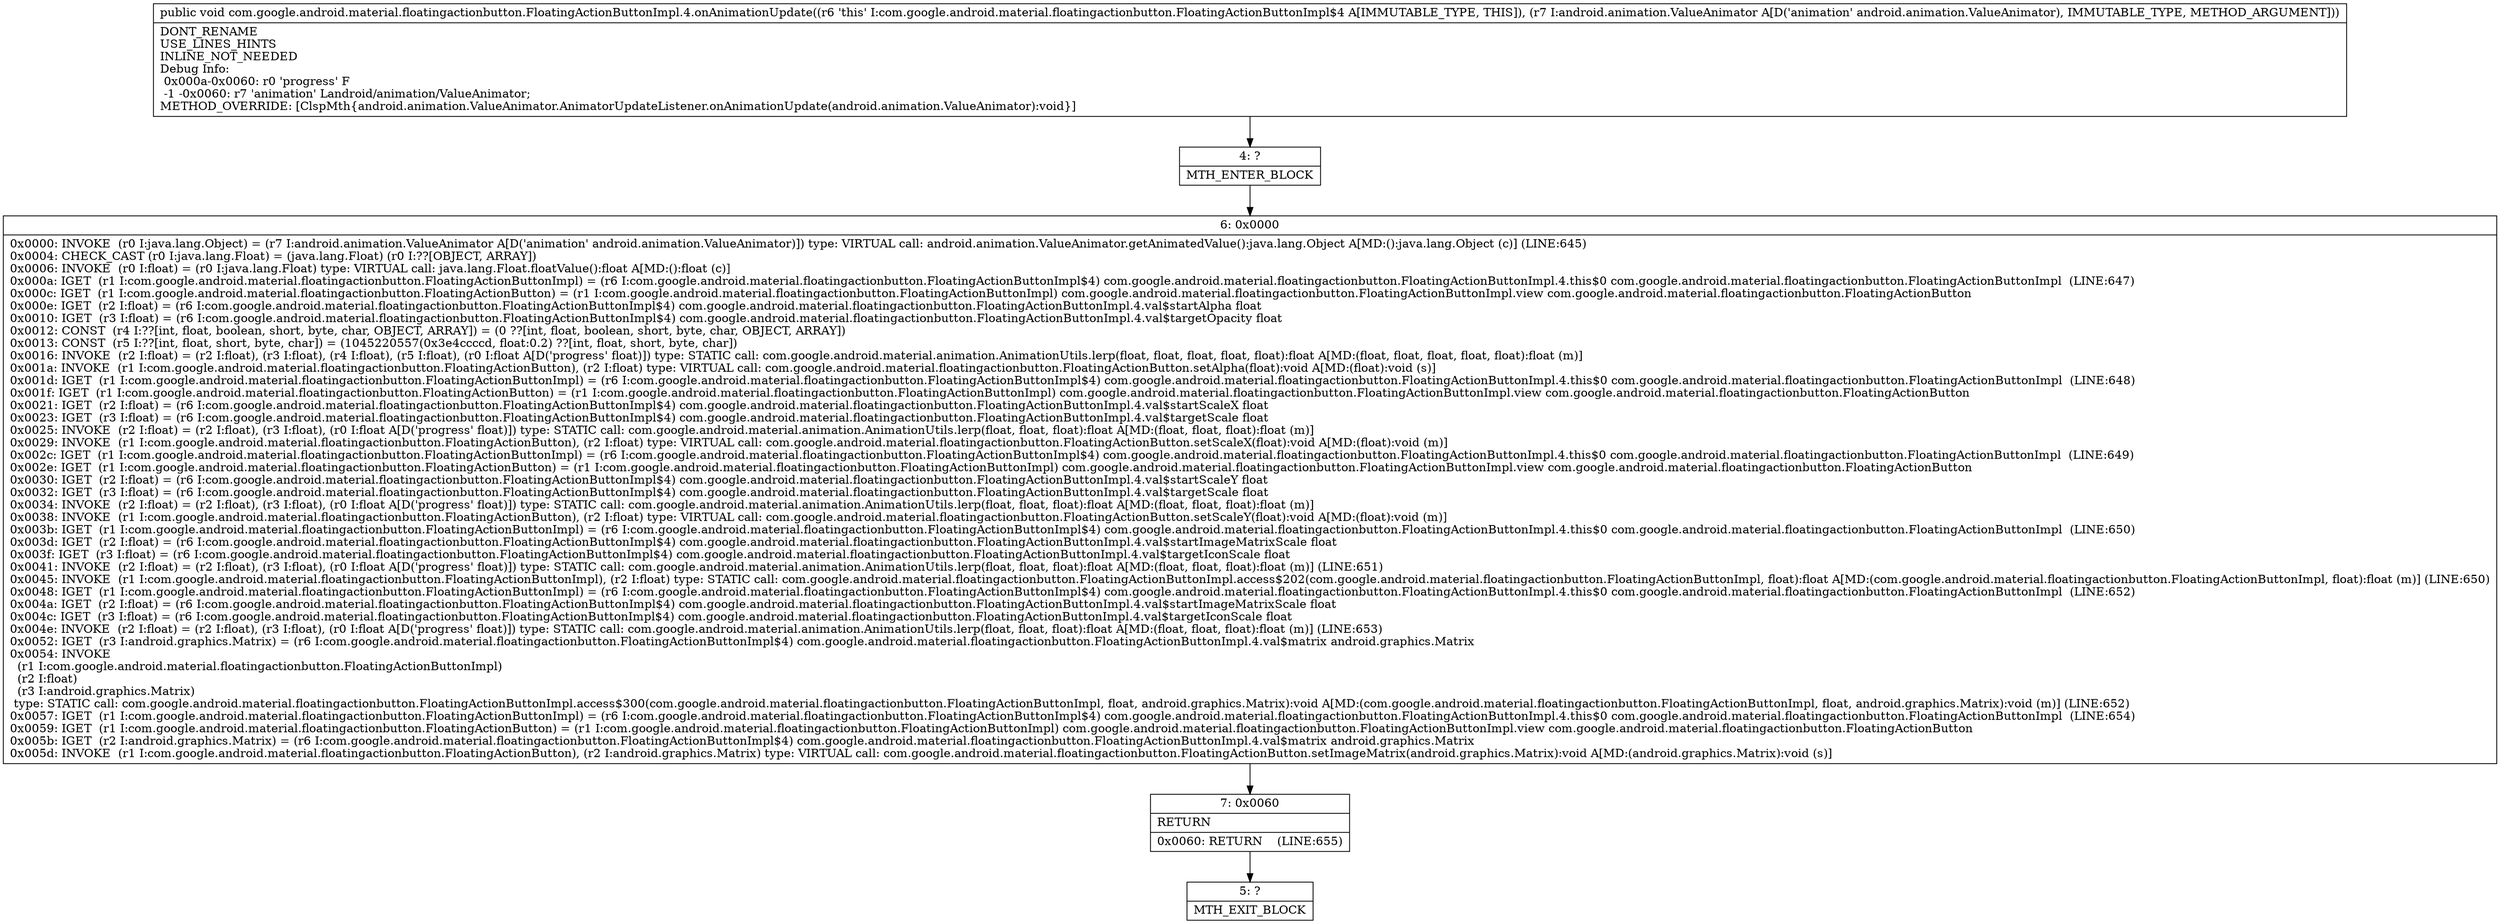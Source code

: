 digraph "CFG forcom.google.android.material.floatingactionbutton.FloatingActionButtonImpl.4.onAnimationUpdate(Landroid\/animation\/ValueAnimator;)V" {
Node_4 [shape=record,label="{4\:\ ?|MTH_ENTER_BLOCK\l}"];
Node_6 [shape=record,label="{6\:\ 0x0000|0x0000: INVOKE  (r0 I:java.lang.Object) = (r7 I:android.animation.ValueAnimator A[D('animation' android.animation.ValueAnimator)]) type: VIRTUAL call: android.animation.ValueAnimator.getAnimatedValue():java.lang.Object A[MD:():java.lang.Object (c)] (LINE:645)\l0x0004: CHECK_CAST (r0 I:java.lang.Float) = (java.lang.Float) (r0 I:??[OBJECT, ARRAY]) \l0x0006: INVOKE  (r0 I:float) = (r0 I:java.lang.Float) type: VIRTUAL call: java.lang.Float.floatValue():float A[MD:():float (c)]\l0x000a: IGET  (r1 I:com.google.android.material.floatingactionbutton.FloatingActionButtonImpl) = (r6 I:com.google.android.material.floatingactionbutton.FloatingActionButtonImpl$4) com.google.android.material.floatingactionbutton.FloatingActionButtonImpl.4.this$0 com.google.android.material.floatingactionbutton.FloatingActionButtonImpl  (LINE:647)\l0x000c: IGET  (r1 I:com.google.android.material.floatingactionbutton.FloatingActionButton) = (r1 I:com.google.android.material.floatingactionbutton.FloatingActionButtonImpl) com.google.android.material.floatingactionbutton.FloatingActionButtonImpl.view com.google.android.material.floatingactionbutton.FloatingActionButton \l0x000e: IGET  (r2 I:float) = (r6 I:com.google.android.material.floatingactionbutton.FloatingActionButtonImpl$4) com.google.android.material.floatingactionbutton.FloatingActionButtonImpl.4.val$startAlpha float \l0x0010: IGET  (r3 I:float) = (r6 I:com.google.android.material.floatingactionbutton.FloatingActionButtonImpl$4) com.google.android.material.floatingactionbutton.FloatingActionButtonImpl.4.val$targetOpacity float \l0x0012: CONST  (r4 I:??[int, float, boolean, short, byte, char, OBJECT, ARRAY]) = (0 ??[int, float, boolean, short, byte, char, OBJECT, ARRAY]) \l0x0013: CONST  (r5 I:??[int, float, short, byte, char]) = (1045220557(0x3e4ccccd, float:0.2) ??[int, float, short, byte, char]) \l0x0016: INVOKE  (r2 I:float) = (r2 I:float), (r3 I:float), (r4 I:float), (r5 I:float), (r0 I:float A[D('progress' float)]) type: STATIC call: com.google.android.material.animation.AnimationUtils.lerp(float, float, float, float, float):float A[MD:(float, float, float, float, float):float (m)]\l0x001a: INVOKE  (r1 I:com.google.android.material.floatingactionbutton.FloatingActionButton), (r2 I:float) type: VIRTUAL call: com.google.android.material.floatingactionbutton.FloatingActionButton.setAlpha(float):void A[MD:(float):void (s)]\l0x001d: IGET  (r1 I:com.google.android.material.floatingactionbutton.FloatingActionButtonImpl) = (r6 I:com.google.android.material.floatingactionbutton.FloatingActionButtonImpl$4) com.google.android.material.floatingactionbutton.FloatingActionButtonImpl.4.this$0 com.google.android.material.floatingactionbutton.FloatingActionButtonImpl  (LINE:648)\l0x001f: IGET  (r1 I:com.google.android.material.floatingactionbutton.FloatingActionButton) = (r1 I:com.google.android.material.floatingactionbutton.FloatingActionButtonImpl) com.google.android.material.floatingactionbutton.FloatingActionButtonImpl.view com.google.android.material.floatingactionbutton.FloatingActionButton \l0x0021: IGET  (r2 I:float) = (r6 I:com.google.android.material.floatingactionbutton.FloatingActionButtonImpl$4) com.google.android.material.floatingactionbutton.FloatingActionButtonImpl.4.val$startScaleX float \l0x0023: IGET  (r3 I:float) = (r6 I:com.google.android.material.floatingactionbutton.FloatingActionButtonImpl$4) com.google.android.material.floatingactionbutton.FloatingActionButtonImpl.4.val$targetScale float \l0x0025: INVOKE  (r2 I:float) = (r2 I:float), (r3 I:float), (r0 I:float A[D('progress' float)]) type: STATIC call: com.google.android.material.animation.AnimationUtils.lerp(float, float, float):float A[MD:(float, float, float):float (m)]\l0x0029: INVOKE  (r1 I:com.google.android.material.floatingactionbutton.FloatingActionButton), (r2 I:float) type: VIRTUAL call: com.google.android.material.floatingactionbutton.FloatingActionButton.setScaleX(float):void A[MD:(float):void (m)]\l0x002c: IGET  (r1 I:com.google.android.material.floatingactionbutton.FloatingActionButtonImpl) = (r6 I:com.google.android.material.floatingactionbutton.FloatingActionButtonImpl$4) com.google.android.material.floatingactionbutton.FloatingActionButtonImpl.4.this$0 com.google.android.material.floatingactionbutton.FloatingActionButtonImpl  (LINE:649)\l0x002e: IGET  (r1 I:com.google.android.material.floatingactionbutton.FloatingActionButton) = (r1 I:com.google.android.material.floatingactionbutton.FloatingActionButtonImpl) com.google.android.material.floatingactionbutton.FloatingActionButtonImpl.view com.google.android.material.floatingactionbutton.FloatingActionButton \l0x0030: IGET  (r2 I:float) = (r6 I:com.google.android.material.floatingactionbutton.FloatingActionButtonImpl$4) com.google.android.material.floatingactionbutton.FloatingActionButtonImpl.4.val$startScaleY float \l0x0032: IGET  (r3 I:float) = (r6 I:com.google.android.material.floatingactionbutton.FloatingActionButtonImpl$4) com.google.android.material.floatingactionbutton.FloatingActionButtonImpl.4.val$targetScale float \l0x0034: INVOKE  (r2 I:float) = (r2 I:float), (r3 I:float), (r0 I:float A[D('progress' float)]) type: STATIC call: com.google.android.material.animation.AnimationUtils.lerp(float, float, float):float A[MD:(float, float, float):float (m)]\l0x0038: INVOKE  (r1 I:com.google.android.material.floatingactionbutton.FloatingActionButton), (r2 I:float) type: VIRTUAL call: com.google.android.material.floatingactionbutton.FloatingActionButton.setScaleY(float):void A[MD:(float):void (m)]\l0x003b: IGET  (r1 I:com.google.android.material.floatingactionbutton.FloatingActionButtonImpl) = (r6 I:com.google.android.material.floatingactionbutton.FloatingActionButtonImpl$4) com.google.android.material.floatingactionbutton.FloatingActionButtonImpl.4.this$0 com.google.android.material.floatingactionbutton.FloatingActionButtonImpl  (LINE:650)\l0x003d: IGET  (r2 I:float) = (r6 I:com.google.android.material.floatingactionbutton.FloatingActionButtonImpl$4) com.google.android.material.floatingactionbutton.FloatingActionButtonImpl.4.val$startImageMatrixScale float \l0x003f: IGET  (r3 I:float) = (r6 I:com.google.android.material.floatingactionbutton.FloatingActionButtonImpl$4) com.google.android.material.floatingactionbutton.FloatingActionButtonImpl.4.val$targetIconScale float \l0x0041: INVOKE  (r2 I:float) = (r2 I:float), (r3 I:float), (r0 I:float A[D('progress' float)]) type: STATIC call: com.google.android.material.animation.AnimationUtils.lerp(float, float, float):float A[MD:(float, float, float):float (m)] (LINE:651)\l0x0045: INVOKE  (r1 I:com.google.android.material.floatingactionbutton.FloatingActionButtonImpl), (r2 I:float) type: STATIC call: com.google.android.material.floatingactionbutton.FloatingActionButtonImpl.access$202(com.google.android.material.floatingactionbutton.FloatingActionButtonImpl, float):float A[MD:(com.google.android.material.floatingactionbutton.FloatingActionButtonImpl, float):float (m)] (LINE:650)\l0x0048: IGET  (r1 I:com.google.android.material.floatingactionbutton.FloatingActionButtonImpl) = (r6 I:com.google.android.material.floatingactionbutton.FloatingActionButtonImpl$4) com.google.android.material.floatingactionbutton.FloatingActionButtonImpl.4.this$0 com.google.android.material.floatingactionbutton.FloatingActionButtonImpl  (LINE:652)\l0x004a: IGET  (r2 I:float) = (r6 I:com.google.android.material.floatingactionbutton.FloatingActionButtonImpl$4) com.google.android.material.floatingactionbutton.FloatingActionButtonImpl.4.val$startImageMatrixScale float \l0x004c: IGET  (r3 I:float) = (r6 I:com.google.android.material.floatingactionbutton.FloatingActionButtonImpl$4) com.google.android.material.floatingactionbutton.FloatingActionButtonImpl.4.val$targetIconScale float \l0x004e: INVOKE  (r2 I:float) = (r2 I:float), (r3 I:float), (r0 I:float A[D('progress' float)]) type: STATIC call: com.google.android.material.animation.AnimationUtils.lerp(float, float, float):float A[MD:(float, float, float):float (m)] (LINE:653)\l0x0052: IGET  (r3 I:android.graphics.Matrix) = (r6 I:com.google.android.material.floatingactionbutton.FloatingActionButtonImpl$4) com.google.android.material.floatingactionbutton.FloatingActionButtonImpl.4.val$matrix android.graphics.Matrix \l0x0054: INVOKE  \l  (r1 I:com.google.android.material.floatingactionbutton.FloatingActionButtonImpl)\l  (r2 I:float)\l  (r3 I:android.graphics.Matrix)\l type: STATIC call: com.google.android.material.floatingactionbutton.FloatingActionButtonImpl.access$300(com.google.android.material.floatingactionbutton.FloatingActionButtonImpl, float, android.graphics.Matrix):void A[MD:(com.google.android.material.floatingactionbutton.FloatingActionButtonImpl, float, android.graphics.Matrix):void (m)] (LINE:652)\l0x0057: IGET  (r1 I:com.google.android.material.floatingactionbutton.FloatingActionButtonImpl) = (r6 I:com.google.android.material.floatingactionbutton.FloatingActionButtonImpl$4) com.google.android.material.floatingactionbutton.FloatingActionButtonImpl.4.this$0 com.google.android.material.floatingactionbutton.FloatingActionButtonImpl  (LINE:654)\l0x0059: IGET  (r1 I:com.google.android.material.floatingactionbutton.FloatingActionButton) = (r1 I:com.google.android.material.floatingactionbutton.FloatingActionButtonImpl) com.google.android.material.floatingactionbutton.FloatingActionButtonImpl.view com.google.android.material.floatingactionbutton.FloatingActionButton \l0x005b: IGET  (r2 I:android.graphics.Matrix) = (r6 I:com.google.android.material.floatingactionbutton.FloatingActionButtonImpl$4) com.google.android.material.floatingactionbutton.FloatingActionButtonImpl.4.val$matrix android.graphics.Matrix \l0x005d: INVOKE  (r1 I:com.google.android.material.floatingactionbutton.FloatingActionButton), (r2 I:android.graphics.Matrix) type: VIRTUAL call: com.google.android.material.floatingactionbutton.FloatingActionButton.setImageMatrix(android.graphics.Matrix):void A[MD:(android.graphics.Matrix):void (s)]\l}"];
Node_7 [shape=record,label="{7\:\ 0x0060|RETURN\l|0x0060: RETURN    (LINE:655)\l}"];
Node_5 [shape=record,label="{5\:\ ?|MTH_EXIT_BLOCK\l}"];
MethodNode[shape=record,label="{public void com.google.android.material.floatingactionbutton.FloatingActionButtonImpl.4.onAnimationUpdate((r6 'this' I:com.google.android.material.floatingactionbutton.FloatingActionButtonImpl$4 A[IMMUTABLE_TYPE, THIS]), (r7 I:android.animation.ValueAnimator A[D('animation' android.animation.ValueAnimator), IMMUTABLE_TYPE, METHOD_ARGUMENT]))  | DONT_RENAME\lUSE_LINES_HINTS\lINLINE_NOT_NEEDED\lDebug Info:\l  0x000a\-0x0060: r0 'progress' F\l  \-1 \-0x0060: r7 'animation' Landroid\/animation\/ValueAnimator;\lMETHOD_OVERRIDE: [ClspMth\{android.animation.ValueAnimator.AnimatorUpdateListener.onAnimationUpdate(android.animation.ValueAnimator):void\}]\l}"];
MethodNode -> Node_4;Node_4 -> Node_6;
Node_6 -> Node_7;
Node_7 -> Node_5;
}

